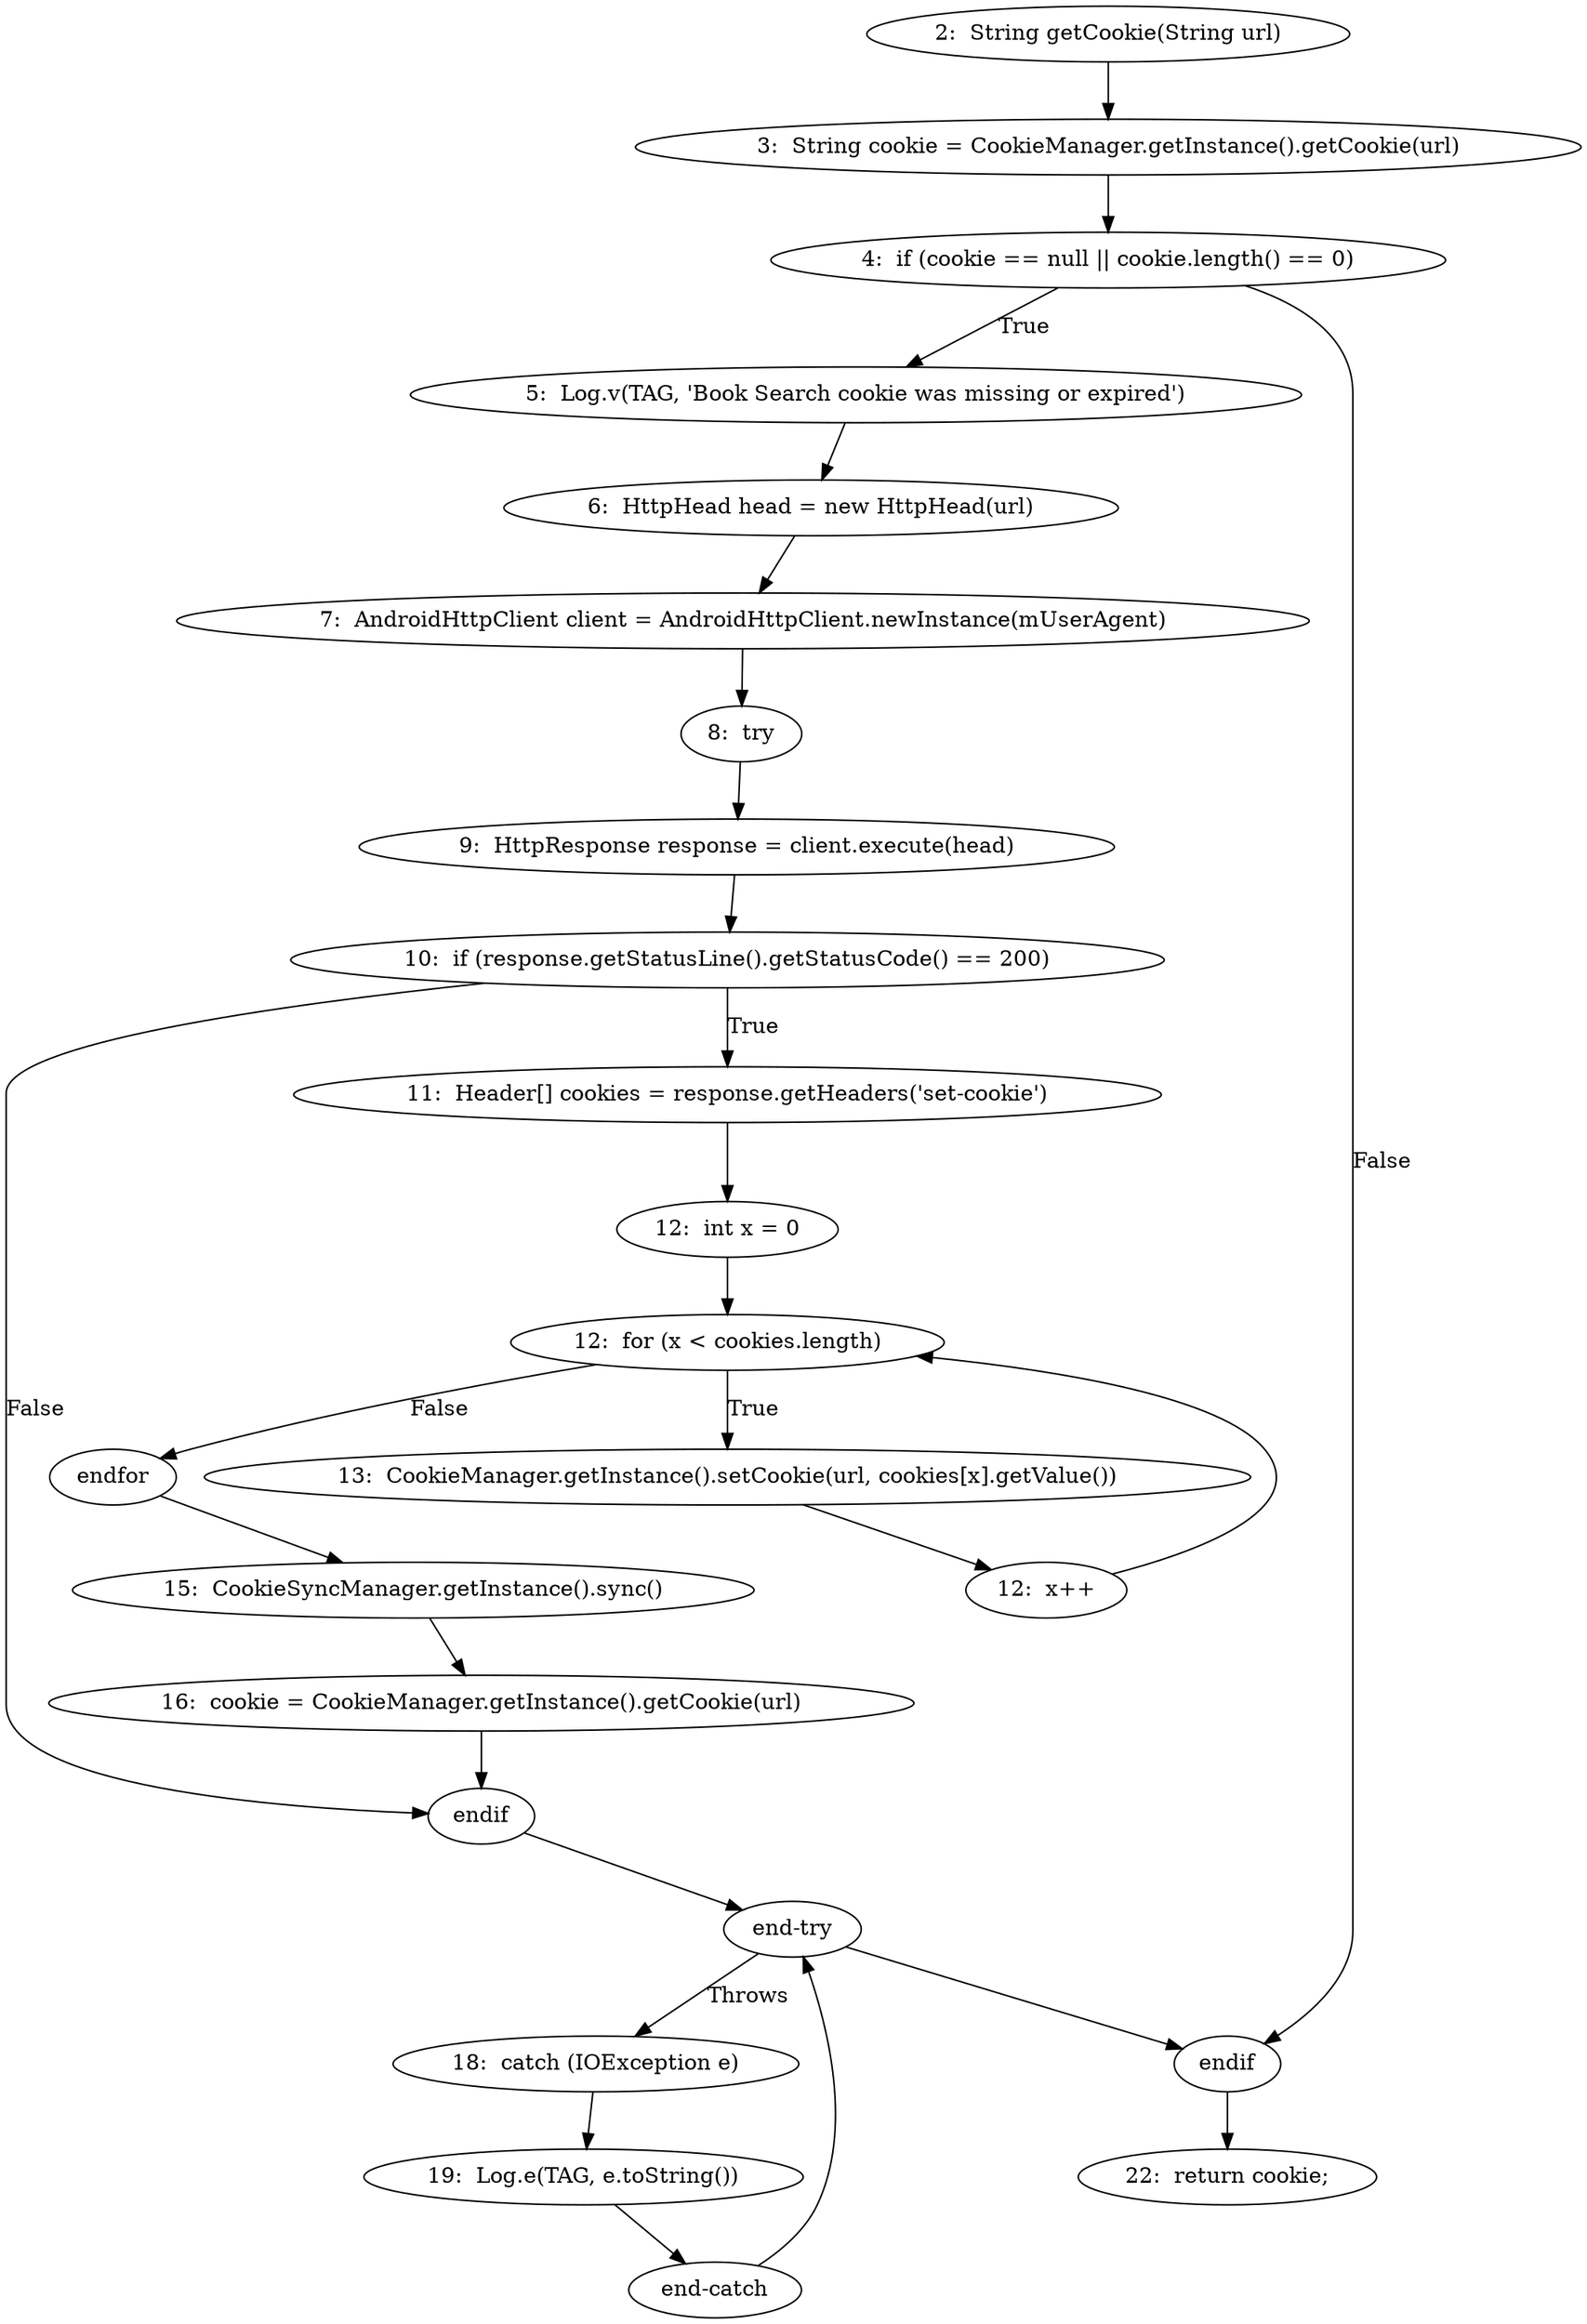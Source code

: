 digraph CFG {
  // graph-vertices
  v1  [label="2:  String getCookie(String url)"];
  v2  [label="3:  String cookie = CookieManager.getInstance().getCookie(url)"];
  v3  [label="4:  if (cookie == null || cookie.length() == 0)"];
  v4  [label="5:  Log.v(TAG, 'Book Search cookie was missing or expired')"];
  v5  [label="endif"];
  v6  [label="22:  return cookie;"];
  v7  [label="6:  HttpHead head = new HttpHead(url)"];
  v8  [label="7:  AndroidHttpClient client = AndroidHttpClient.newInstance(mUserAgent)"];
  v9  [label="8:  try"];
  v10  [label="9:  HttpResponse response = client.execute(head)"];
  v11  [label="10:  if (response.getStatusLine().getStatusCode() == 200)"];
  v12  [label="11:  Header[] cookies = response.getHeaders('set-cookie')"];
  v13  [label="endif"];
  v14  [label="end-try"];
  v15  [label="18:  catch (IOException e)"];
  v16  [label="19:  Log.e(TAG, e.toString())"];
  v17  [label="end-catch"];
  v18  [label="12:  int x = 0"];
  v19  [label="12:  for (x < cookies.length)"];
  v20  [label="endfor"];
  v21  [label="13:  CookieManager.getInstance().setCookie(url, cookies[x].getValue())"];
  v22  [label="12:  x++"];
  v23  [label="15:  CookieSyncManager.getInstance().sync()"];
  v24  [label="16:  cookie = CookieManager.getInstance().getCookie(url)"];
  // graph-edges
  v1 -> v2;
  v2 -> v3;
  v3 -> v4  [label="True"];
  v3 -> v5  [label="False"];
  v5 -> v6;
  v4 -> v7;
  v7 -> v8;
  v8 -> v9;
  v9 -> v10;
  v10 -> v11;
  v11 -> v12  [label="True"];
  v11 -> v13  [label="False"];
  v13 -> v14;
  v14 -> v15  [label="Throws"];
  v14 -> v5;
  v15 -> v16;
  v16 -> v17;
  v17 -> v14;
  v12 -> v18;
  v18 -> v19;
  v19 -> v20  [label="False"];
  v19 -> v21  [label="True"];
  v21 -> v22;
  v22 -> v19;
  v20 -> v23;
  v23 -> v24;
  v24 -> v13;
  // end-of-graph
}

